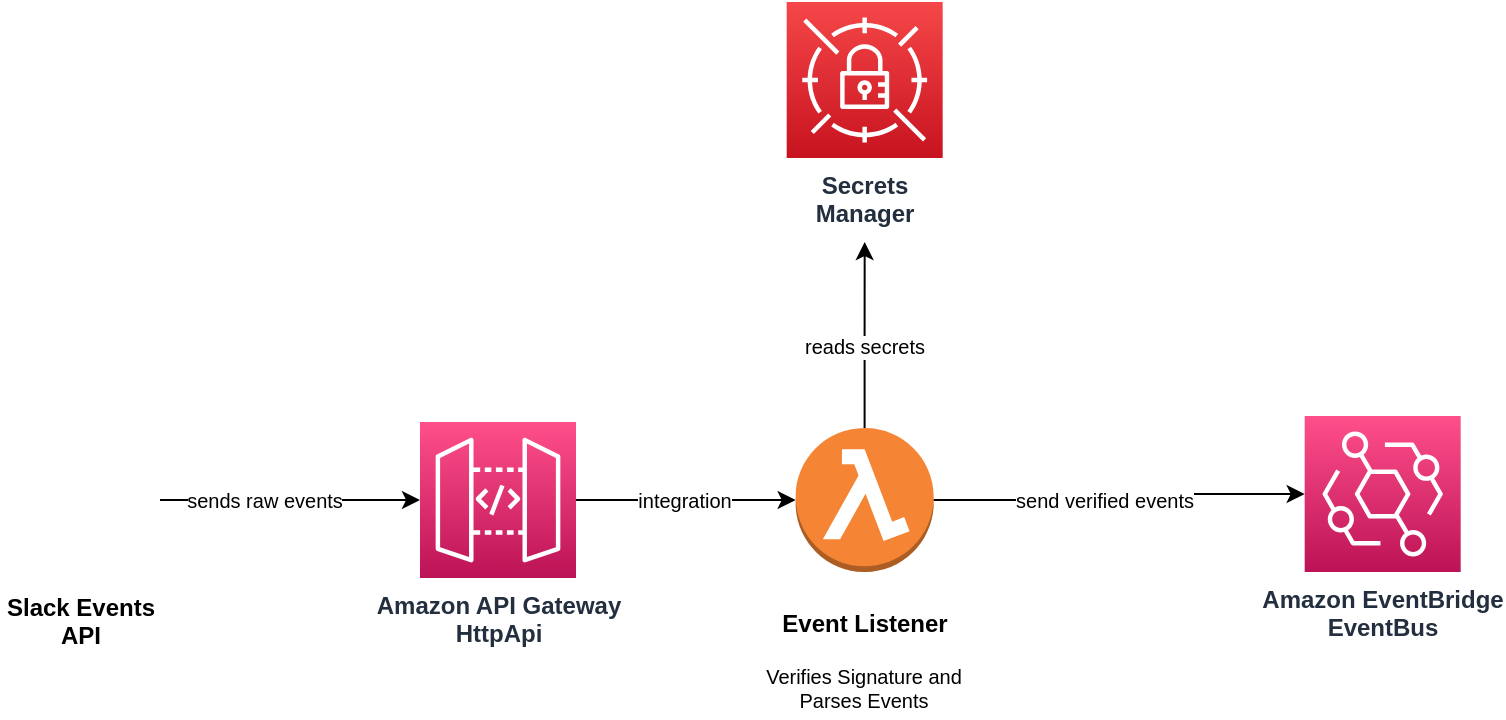 <mxfile version="18.0.4" type="device"><diagram id="zThKWCK-OZDQfVA2Wrdf" name="Page-1"><mxGraphModel dx="1425" dy="716" grid="1" gridSize="10" guides="1" tooltips="1" connect="1" arrows="1" fold="1" page="1" pageScale="1" pageWidth="850" pageHeight="1100" math="0" shadow="0"><root><mxCell id="0"/><mxCell id="1" parent="0"/><mxCell id="9ns8HjmZH2D3UNCDFMPO-4" style="edgeStyle=orthogonalEdgeStyle;rounded=0;orthogonalLoop=1;jettySize=auto;html=1;" edge="1" parent="1" source="7Zl8uZlbmg5GW8wD43gN-2" target="9ns8HjmZH2D3UNCDFMPO-3"><mxGeometry relative="1" as="geometry"/></mxCell><mxCell id="9ns8HjmZH2D3UNCDFMPO-18" value="sends raw events" style="edgeLabel;html=1;align=center;verticalAlign=middle;resizable=0;points=[];fontSize=10;" vertex="1" connectable="0" parent="9ns8HjmZH2D3UNCDFMPO-4"><mxGeometry x="-0.21" relative="1" as="geometry"><mxPoint as="offset"/></mxGeometry></mxCell><mxCell id="7Zl8uZlbmg5GW8wD43gN-2" value="&lt;div&gt;&lt;b&gt;Slack Events&lt;/b&gt;&lt;/div&gt;&lt;div&gt;&lt;b&gt;API&lt;/b&gt;&lt;/div&gt;" style="shape=image;html=1;verticalAlign=top;verticalLabelPosition=bottom;labelBackgroundColor=#ffffff;imageAspect=0;aspect=fixed;image=https://cdn4.iconfinder.com/data/icons/logos-and-brands/512/306_Slack_logo-128.png" parent="1" vertex="1"><mxGeometry x="30" y="229" width="80" height="80" as="geometry"/></mxCell><mxCell id="9ns8HjmZH2D3UNCDFMPO-10" style="edgeStyle=orthogonalEdgeStyle;rounded=0;orthogonalLoop=1;jettySize=auto;html=1;" edge="1" parent="1" source="9ns8HjmZH2D3UNCDFMPO-2"><mxGeometry relative="1" as="geometry"><mxPoint x="462.34" y="140" as="targetPoint"/></mxGeometry></mxCell><mxCell id="9ns8HjmZH2D3UNCDFMPO-17" value="reads secrets" style="edgeLabel;html=1;align=center;verticalAlign=middle;resizable=0;points=[];fontSize=10;" vertex="1" connectable="0" parent="9ns8HjmZH2D3UNCDFMPO-10"><mxGeometry x="-0.117" y="1" relative="1" as="geometry"><mxPoint as="offset"/></mxGeometry></mxCell><mxCell id="9ns8HjmZH2D3UNCDFMPO-21" style="edgeStyle=orthogonalEdgeStyle;rounded=0;orthogonalLoop=1;jettySize=auto;html=1;entryX=0;entryY=0.5;entryDx=0;entryDy=0;entryPerimeter=0;fontSize=10;" edge="1" parent="1" source="9ns8HjmZH2D3UNCDFMPO-3" target="9ns8HjmZH2D3UNCDFMPO-2"><mxGeometry relative="1" as="geometry"/></mxCell><mxCell id="9ns8HjmZH2D3UNCDFMPO-22" value="integration" style="edgeLabel;html=1;align=center;verticalAlign=middle;resizable=0;points=[];fontSize=10;" vertex="1" connectable="0" parent="9ns8HjmZH2D3UNCDFMPO-21"><mxGeometry x="-0.025" relative="1" as="geometry"><mxPoint as="offset"/></mxGeometry></mxCell><mxCell id="9ns8HjmZH2D3UNCDFMPO-3" value="&lt;b&gt;Amazon API Gateway&lt;br&gt;HttpApi&lt;br&gt;&lt;/b&gt;" style="sketch=0;points=[[0,0,0],[0.25,0,0],[0.5,0,0],[0.75,0,0],[1,0,0],[0,1,0],[0.25,1,0],[0.5,1,0],[0.75,1,0],[1,1,0],[0,0.25,0],[0,0.5,0],[0,0.75,0],[1,0.25,0],[1,0.5,0],[1,0.75,0]];outlineConnect=0;fontColor=#232F3E;gradientColor=#FF4F8B;gradientDirection=north;fillColor=#BC1356;strokeColor=#ffffff;dashed=0;verticalLabelPosition=bottom;verticalAlign=top;align=center;html=1;fontSize=12;fontStyle=0;aspect=fixed;shape=mxgraph.aws4.resourceIcon;resIcon=mxgraph.aws4.api_gateway;" vertex="1" parent="1"><mxGeometry x="240" y="230" width="78" height="78" as="geometry"/></mxCell><mxCell id="9ns8HjmZH2D3UNCDFMPO-6" value="&lt;b&gt;Secrets&lt;br&gt;Manager&lt;/b&gt;" style="sketch=0;points=[[0,0,0],[0.25,0,0],[0.5,0,0],[0.75,0,0],[1,0,0],[0,1,0],[0.25,1,0],[0.5,1,0],[0.75,1,0],[1,1,0],[0,0.25,0],[0,0.5,0],[0,0.75,0],[1,0.25,0],[1,0.5,0],[1,0.75,0]];outlineConnect=0;fontColor=#232F3E;gradientColor=#F54749;gradientDirection=north;fillColor=#C7131F;strokeColor=#ffffff;dashed=0;verticalLabelPosition=bottom;verticalAlign=top;align=center;html=1;fontSize=12;fontStyle=0;aspect=fixed;shape=mxgraph.aws4.resourceIcon;resIcon=mxgraph.aws4.secrets_manager;" vertex="1" parent="1"><mxGeometry x="423.34" y="20" width="78" height="78" as="geometry"/></mxCell><mxCell id="9ns8HjmZH2D3UNCDFMPO-12" value="" style="group" vertex="1" connectable="0" parent="1"><mxGeometry x="412.34" y="233" width="100" height="145" as="geometry"/></mxCell><mxCell id="9ns8HjmZH2D3UNCDFMPO-2" value="&lt;p&gt;&lt;b&gt;Event Listener &lt;/b&gt;&lt;/p&gt;" style="outlineConnect=0;dashed=0;verticalLabelPosition=bottom;verticalAlign=top;align=center;html=1;shape=mxgraph.aws3.lambda_function;fillColor=#F58534;gradientColor=none;" vertex="1" parent="9ns8HjmZH2D3UNCDFMPO-12"><mxGeometry x="15.5" width="69" height="72" as="geometry"/></mxCell><mxCell id="9ns8HjmZH2D3UNCDFMPO-11" value="Verifies Signature and Parses Events" style="text;html=1;strokeColor=none;fillColor=none;align=center;verticalAlign=middle;whiteSpace=wrap;rounded=0;fontSize=10;" vertex="1" parent="9ns8HjmZH2D3UNCDFMPO-12"><mxGeometry y="115" width="100" height="30" as="geometry"/></mxCell><mxCell id="9ns8HjmZH2D3UNCDFMPO-15" value="&lt;b&gt;Amazon EventBridge&lt;br&gt;EventBus&lt;br&gt;&lt;/b&gt;" style="sketch=0;points=[[0,0,0],[0.25,0,0],[0.5,0,0],[0.75,0,0],[1,0,0],[0,1,0],[0.25,1,0],[0.5,1,0],[0.75,1,0],[1,1,0],[0,0.25,0],[0,0.5,0],[0,0.75,0],[1,0.25,0],[1,0.5,0],[1,0.75,0]];outlineConnect=0;fontColor=#232F3E;gradientColor=#FF4F8B;gradientDirection=north;fillColor=#BC1356;strokeColor=#ffffff;dashed=0;verticalLabelPosition=bottom;verticalAlign=top;align=center;html=1;fontSize=12;fontStyle=0;aspect=fixed;shape=mxgraph.aws4.resourceIcon;resIcon=mxgraph.aws4.eventbridge;" vertex="1" parent="1"><mxGeometry x="682.34" y="227" width="78" height="78" as="geometry"/></mxCell><mxCell id="9ns8HjmZH2D3UNCDFMPO-16" style="edgeStyle=orthogonalEdgeStyle;rounded=0;orthogonalLoop=1;jettySize=auto;html=1;entryX=0;entryY=0.5;entryDx=0;entryDy=0;entryPerimeter=0;fontSize=10;" edge="1" parent="1" source="9ns8HjmZH2D3UNCDFMPO-2" target="9ns8HjmZH2D3UNCDFMPO-15"><mxGeometry relative="1" as="geometry"/></mxCell><mxCell id="9ns8HjmZH2D3UNCDFMPO-19" value="send verified events" style="edgeLabel;html=1;align=center;verticalAlign=middle;resizable=0;points=[];fontSize=10;" vertex="1" connectable="0" parent="9ns8HjmZH2D3UNCDFMPO-16"><mxGeometry x="-0.245" y="2" relative="1" as="geometry"><mxPoint x="14" y="2" as="offset"/></mxGeometry></mxCell></root></mxGraphModel></diagram></mxfile>